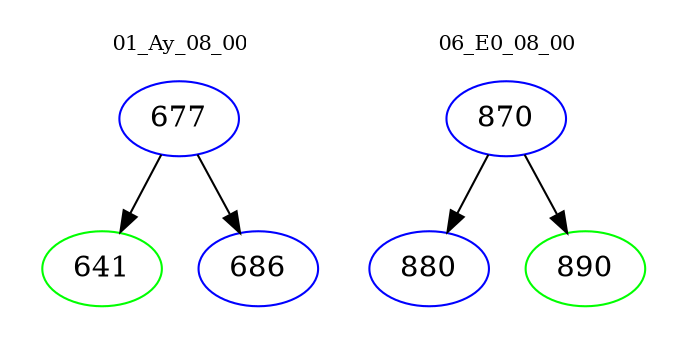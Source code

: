digraph{
subgraph cluster_0 {
color = white
label = "01_Ay_08_00";
fontsize=10;
T0_677 [label="677", color="blue"]
T0_677 -> T0_641 [color="black"]
T0_641 [label="641", color="green"]
T0_677 -> T0_686 [color="black"]
T0_686 [label="686", color="blue"]
}
subgraph cluster_1 {
color = white
label = "06_E0_08_00";
fontsize=10;
T1_870 [label="870", color="blue"]
T1_870 -> T1_880 [color="black"]
T1_880 [label="880", color="blue"]
T1_870 -> T1_890 [color="black"]
T1_890 [label="890", color="green"]
}
}
